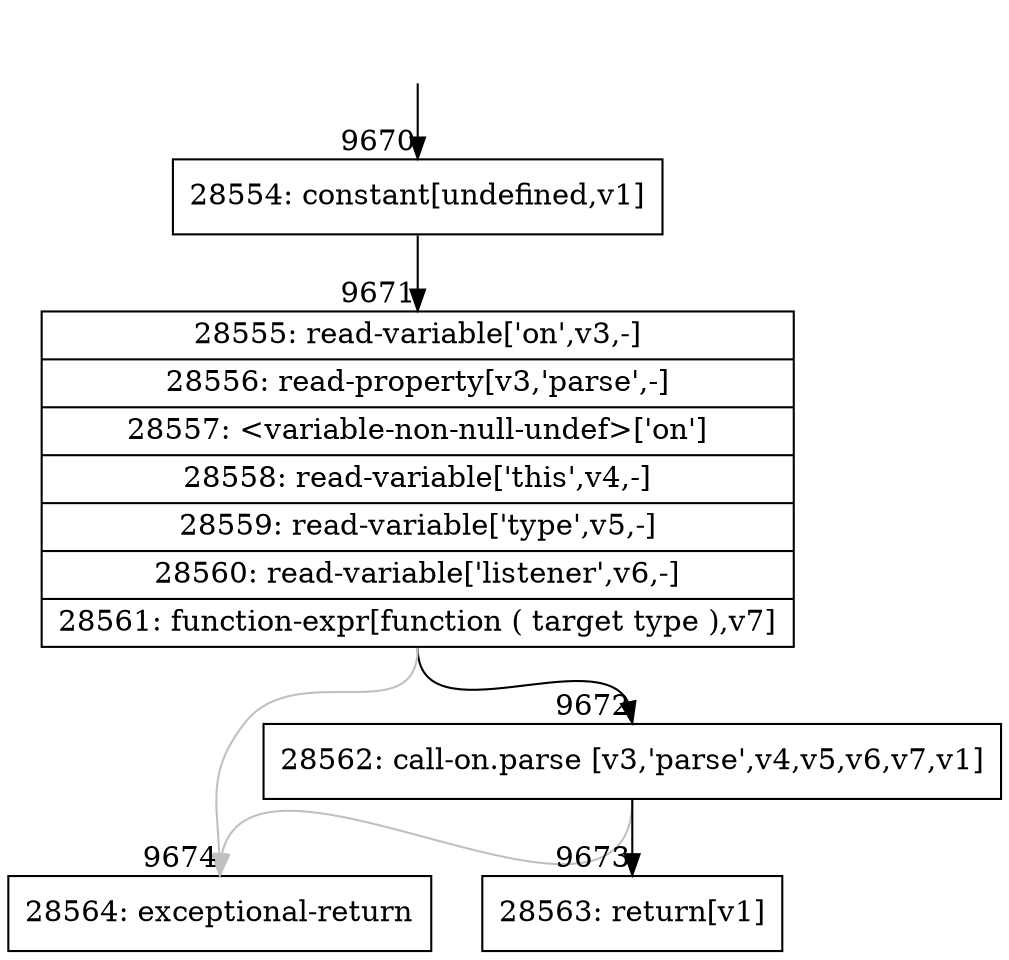 digraph {
rankdir="TD"
BB_entry670[shape=none,label=""];
BB_entry670 -> BB9670 [tailport=s, headport=n, headlabel="    9670"]
BB9670 [shape=record label="{28554: constant[undefined,v1]}" ] 
BB9670 -> BB9671 [tailport=s, headport=n, headlabel="      9671"]
BB9671 [shape=record label="{28555: read-variable['on',v3,-]|28556: read-property[v3,'parse',-]|28557: \<variable-non-null-undef\>['on']|28558: read-variable['this',v4,-]|28559: read-variable['type',v5,-]|28560: read-variable['listener',v6,-]|28561: function-expr[function ( target type ),v7]}" ] 
BB9671 -> BB9672 [tailport=s, headport=n, headlabel="      9672"]
BB9671 -> BB9674 [tailport=s, headport=n, color=gray, headlabel="      9674"]
BB9672 [shape=record label="{28562: call-on.parse [v3,'parse',v4,v5,v6,v7,v1]}" ] 
BB9672 -> BB9673 [tailport=s, headport=n, headlabel="      9673"]
BB9672 -> BB9674 [tailport=s, headport=n, color=gray]
BB9673 [shape=record label="{28563: return[v1]}" ] 
BB9674 [shape=record label="{28564: exceptional-return}" ] 
//#$~ 13406
}
